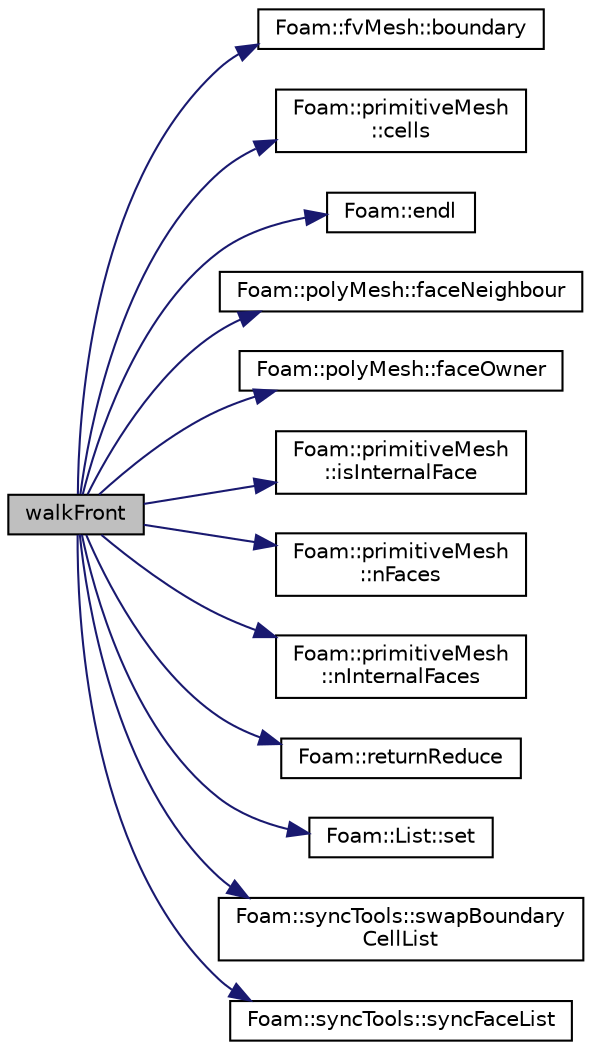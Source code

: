 digraph "walkFront"
{
  bgcolor="transparent";
  edge [fontname="Helvetica",fontsize="10",labelfontname="Helvetica",labelfontsize="10"];
  node [fontname="Helvetica",fontsize="10",shape=record];
  rankdir="LR";
  Node1 [label="walkFront",height=0.2,width=0.4,color="black", fillcolor="grey75", style="filled" fontcolor="black"];
  Node1 -> Node2 [color="midnightblue",fontsize="10",style="solid",fontname="Helvetica"];
  Node2 [label="Foam::fvMesh::boundary",height=0.2,width=0.4,color="black",URL="$classFoam_1_1fvMesh.html#a971347d65410875e38ea654dfd193a19",tooltip="Return reference to boundary mesh. "];
  Node1 -> Node3 [color="midnightblue",fontsize="10",style="solid",fontname="Helvetica"];
  Node3 [label="Foam::primitiveMesh\l::cells",height=0.2,width=0.4,color="black",URL="$classFoam_1_1primitiveMesh.html#a5838384c0cea399b56339f30bc8558ab"];
  Node1 -> Node4 [color="midnightblue",fontsize="10",style="solid",fontname="Helvetica"];
  Node4 [label="Foam::endl",height=0.2,width=0.4,color="black",URL="$namespaceFoam.html#a2db8fe02a0d3909e9351bb4275b23ce4",tooltip="Add newline and flush stream. "];
  Node1 -> Node5 [color="midnightblue",fontsize="10",style="solid",fontname="Helvetica"];
  Node5 [label="Foam::polyMesh::faceNeighbour",height=0.2,width=0.4,color="black",URL="$classFoam_1_1polyMesh.html#ad03ef02786858ab9d5e2776a4731c77c",tooltip="Return face neighbour. "];
  Node1 -> Node6 [color="midnightblue",fontsize="10",style="solid",fontname="Helvetica"];
  Node6 [label="Foam::polyMesh::faceOwner",height=0.2,width=0.4,color="black",URL="$classFoam_1_1polyMesh.html#a6d4def83436c9aa4dc68e8e42c5cf268",tooltip="Return face owner. "];
  Node1 -> Node7 [color="midnightblue",fontsize="10",style="solid",fontname="Helvetica"];
  Node7 [label="Foam::primitiveMesh\l::isInternalFace",height=0.2,width=0.4,color="black",URL="$classFoam_1_1primitiveMesh.html#a836bb7ec097736e6d0c7903e486776a8",tooltip="Return true if given face label is internal to the mesh. "];
  Node1 -> Node8 [color="midnightblue",fontsize="10",style="solid",fontname="Helvetica"];
  Node8 [label="Foam::primitiveMesh\l::nFaces",height=0.2,width=0.4,color="black",URL="$classFoam_1_1primitiveMesh.html#ae1fbe690fc3c47739168a97f79907217",tooltip="Number of mesh faces. "];
  Node1 -> Node9 [color="midnightblue",fontsize="10",style="solid",fontname="Helvetica"];
  Node9 [label="Foam::primitiveMesh\l::nInternalFaces",height=0.2,width=0.4,color="black",URL="$classFoam_1_1primitiveMesh.html#a3078ec5cedf6305a3e5781a7d005f0fc",tooltip="Number of internal faces. "];
  Node1 -> Node10 [color="midnightblue",fontsize="10",style="solid",fontname="Helvetica"];
  Node10 [label="Foam::returnReduce",height=0.2,width=0.4,color="black",URL="$namespaceFoam.html#a8d528a67d2a9c6fe4fb94bc86872624b"];
  Node1 -> Node11 [color="midnightblue",fontsize="10",style="solid",fontname="Helvetica"];
  Node11 [label="Foam::List::set",height=0.2,width=0.4,color="black",URL="$classFoam_1_1List.html#a9c583af46074f580ff692170d48899ac",tooltip="A bitSet::set() method for a list of bool. "];
  Node1 -> Node12 [color="midnightblue",fontsize="10",style="solid",fontname="Helvetica"];
  Node12 [label="Foam::syncTools::swapBoundary\lCellList",height=0.2,width=0.4,color="black",URL="$classFoam_1_1syncTools.html#ac509eef6db47b0b87366229f2fb017f9",tooltip="Swap to obtain neighbour cell values for all boundary faces. "];
  Node1 -> Node13 [color="midnightblue",fontsize="10",style="solid",fontname="Helvetica"];
  Node13 [label="Foam::syncTools::syncFaceList",height=0.2,width=0.4,color="black",URL="$classFoam_1_1syncTools.html#a9fcea11b92f314969429f47360a0c8a7",tooltip="Synchronize values on all mesh faces. "];
}
